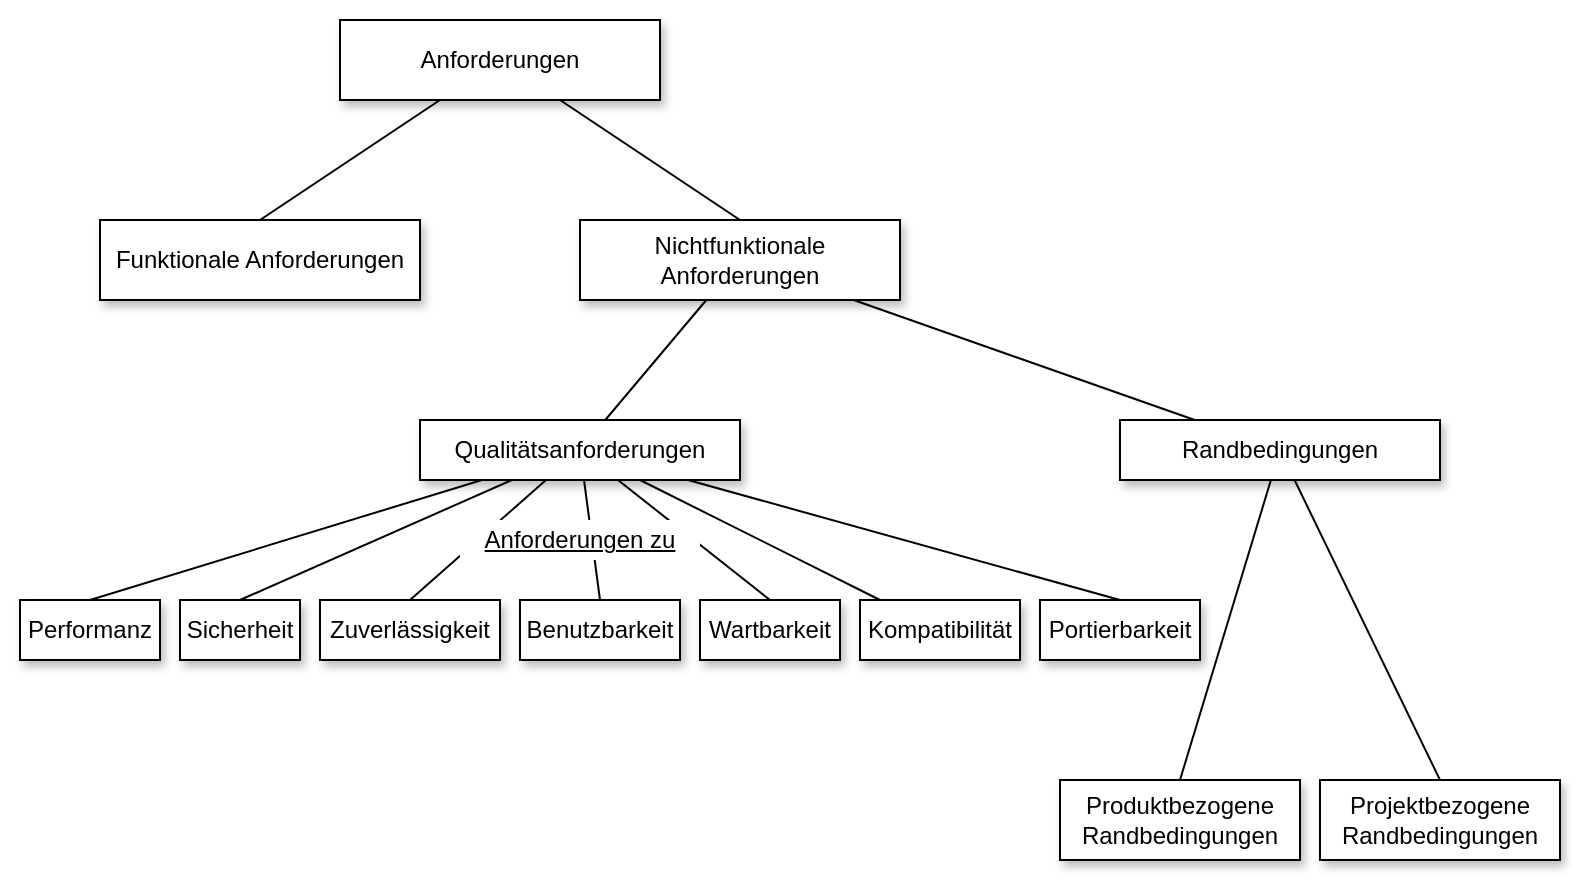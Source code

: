<mxfile version="24.3.0" type="device">
  <diagram name="Seite-1" id="nAB1i9_eOI-YU51k6ATl">
    <mxGraphModel dx="997" dy="561" grid="1" gridSize="10" guides="1" tooltips="1" connect="1" arrows="1" fold="1" page="1" pageScale="1" pageWidth="827" pageHeight="1169" math="0" shadow="0">
      <root>
        <mxCell id="0" />
        <mxCell id="1" parent="0" />
        <mxCell id="Q4rcOKiovh70nN0iNu9r-2" value="" style="rounded=0;whiteSpace=wrap;html=1;strokeColor=none;" vertex="1" parent="1">
          <mxGeometry x="30" y="30" width="790" height="440" as="geometry" />
        </mxCell>
        <mxCell id="c6FZxGQIQtyl0CG7oN6R-2" value="Anforderungen" style="rounded=0;whiteSpace=wrap;html=1;shadow=1;" parent="1" vertex="1">
          <mxGeometry x="200" y="40" width="160" height="40" as="geometry" />
        </mxCell>
        <mxCell id="c6FZxGQIQtyl0CG7oN6R-13" value="" style="rounded=0;orthogonalLoop=1;jettySize=auto;html=1;endArrow=none;endFill=0;" parent="1" source="c6FZxGQIQtyl0CG7oN6R-4" target="c6FZxGQIQtyl0CG7oN6R-12" edge="1">
          <mxGeometry relative="1" as="geometry" />
        </mxCell>
        <mxCell id="c6FZxGQIQtyl0CG7oN6R-3" value="Funktionale Anforderungen" style="rounded=0;whiteSpace=wrap;html=1;shadow=1;" parent="1" vertex="1">
          <mxGeometry x="80" y="140" width="160" height="40" as="geometry" />
        </mxCell>
        <mxCell id="c6FZxGQIQtyl0CG7oN6R-4" value="Nichtfunktionale Anforderungen" style="rounded=0;whiteSpace=wrap;html=1;shadow=1;" parent="1" vertex="1">
          <mxGeometry x="320" y="140" width="160" height="40" as="geometry" />
        </mxCell>
        <mxCell id="c6FZxGQIQtyl0CG7oN6R-6" value="Randbedingungen" style="rounded=0;whiteSpace=wrap;html=1;shadow=1;" parent="1" vertex="1">
          <mxGeometry x="590" y="240" width="160" height="30" as="geometry" />
        </mxCell>
        <mxCell id="c6FZxGQIQtyl0CG7oN6R-7" value="" style="endArrow=none;html=1;rounded=0;" parent="1" source="c6FZxGQIQtyl0CG7oN6R-6" target="c6FZxGQIQtyl0CG7oN6R-4" edge="1">
          <mxGeometry width="50" height="50" relative="1" as="geometry">
            <mxPoint x="390" y="410" as="sourcePoint" />
            <mxPoint x="440" y="360" as="targetPoint" />
          </mxGeometry>
        </mxCell>
        <mxCell id="c6FZxGQIQtyl0CG7oN6R-9" value="" style="endArrow=none;html=1;rounded=0;exitX=0.5;exitY=0;exitDx=0;exitDy=0;" parent="1" source="c6FZxGQIQtyl0CG7oN6R-3" target="c6FZxGQIQtyl0CG7oN6R-2" edge="1">
          <mxGeometry width="50" height="50" relative="1" as="geometry">
            <mxPoint x="390" y="410" as="sourcePoint" />
            <mxPoint x="440" y="360" as="targetPoint" />
          </mxGeometry>
        </mxCell>
        <mxCell id="c6FZxGQIQtyl0CG7oN6R-11" value="" style="endArrow=none;html=1;rounded=0;exitX=0.5;exitY=0;exitDx=0;exitDy=0;" parent="1" source="c6FZxGQIQtyl0CG7oN6R-4" target="c6FZxGQIQtyl0CG7oN6R-2" edge="1">
          <mxGeometry width="50" height="50" relative="1" as="geometry">
            <mxPoint x="390" y="410" as="sourcePoint" />
            <mxPoint x="440" y="360" as="targetPoint" />
          </mxGeometry>
        </mxCell>
        <mxCell id="c6FZxGQIQtyl0CG7oN6R-12" value="Qualitätsanforderungen" style="whiteSpace=wrap;html=1;rounded=0;shadow=1;" parent="1" vertex="1">
          <mxGeometry x="240" y="240" width="160" height="30" as="geometry" />
        </mxCell>
        <mxCell id="c6FZxGQIQtyl0CG7oN6R-14" value="Performanz" style="whiteSpace=wrap;html=1;rounded=0;shadow=1;" parent="1" vertex="1">
          <mxGeometry x="40" y="330" width="70" height="30" as="geometry" />
        </mxCell>
        <mxCell id="c6FZxGQIQtyl0CG7oN6R-15" value="Sicherheit" style="whiteSpace=wrap;html=1;rounded=0;shadow=1;" parent="1" vertex="1">
          <mxGeometry x="120" y="330" width="60" height="30" as="geometry" />
        </mxCell>
        <mxCell id="c6FZxGQIQtyl0CG7oN6R-16" value="Zuverlässigkeit" style="whiteSpace=wrap;html=1;rounded=0;shadow=1;" parent="1" vertex="1">
          <mxGeometry x="190" y="330" width="90" height="30" as="geometry" />
        </mxCell>
        <mxCell id="c6FZxGQIQtyl0CG7oN6R-17" value="Benutzbarkeit" style="whiteSpace=wrap;html=1;rounded=0;shadow=1;" parent="1" vertex="1">
          <mxGeometry x="290" y="330" width="80" height="30" as="geometry" />
        </mxCell>
        <mxCell id="c6FZxGQIQtyl0CG7oN6R-18" value="Wartbarkeit" style="whiteSpace=wrap;html=1;rounded=0;shadow=1;" parent="1" vertex="1">
          <mxGeometry x="380" y="330" width="70" height="30" as="geometry" />
        </mxCell>
        <mxCell id="c6FZxGQIQtyl0CG7oN6R-19" value="Portierbarkeit" style="whiteSpace=wrap;html=1;rounded=0;shadow=1;" parent="1" vertex="1">
          <mxGeometry x="550" y="330" width="80" height="30" as="geometry" />
        </mxCell>
        <mxCell id="c6FZxGQIQtyl0CG7oN6R-21" value="" style="endArrow=none;html=1;rounded=0;exitX=0.5;exitY=0;exitDx=0;exitDy=0;" parent="1" source="c6FZxGQIQtyl0CG7oN6R-14" target="c6FZxGQIQtyl0CG7oN6R-12" edge="1">
          <mxGeometry width="50" height="50" relative="1" as="geometry">
            <mxPoint x="420" y="270" as="sourcePoint" />
            <mxPoint x="470" y="220" as="targetPoint" />
          </mxGeometry>
        </mxCell>
        <mxCell id="c6FZxGQIQtyl0CG7oN6R-23" value="" style="endArrow=none;html=1;rounded=0;exitX=0.5;exitY=0;exitDx=0;exitDy=0;" parent="1" source="c6FZxGQIQtyl0CG7oN6R-15" target="c6FZxGQIQtyl0CG7oN6R-12" edge="1">
          <mxGeometry width="50" height="50" relative="1" as="geometry">
            <mxPoint x="420" y="270" as="sourcePoint" />
            <mxPoint x="470" y="220" as="targetPoint" />
          </mxGeometry>
        </mxCell>
        <mxCell id="c6FZxGQIQtyl0CG7oN6R-24" value="" style="endArrow=none;html=1;rounded=0;exitX=0.5;exitY=0;exitDx=0;exitDy=0;" parent="1" source="c6FZxGQIQtyl0CG7oN6R-16" target="c6FZxGQIQtyl0CG7oN6R-12" edge="1">
          <mxGeometry width="50" height="50" relative="1" as="geometry">
            <mxPoint x="420" y="270" as="sourcePoint" />
            <mxPoint x="470" y="220" as="targetPoint" />
          </mxGeometry>
        </mxCell>
        <mxCell id="c6FZxGQIQtyl0CG7oN6R-25" value="" style="endArrow=none;html=1;rounded=0;exitX=0.5;exitY=0;exitDx=0;exitDy=0;" parent="1" source="c6FZxGQIQtyl0CG7oN6R-17" target="c6FZxGQIQtyl0CG7oN6R-12" edge="1">
          <mxGeometry width="50" height="50" relative="1" as="geometry">
            <mxPoint x="420" y="270" as="sourcePoint" />
            <mxPoint x="470" y="220" as="targetPoint" />
          </mxGeometry>
        </mxCell>
        <mxCell id="c6FZxGQIQtyl0CG7oN6R-26" value="" style="endArrow=none;html=1;rounded=0;entryX=0.5;entryY=0;entryDx=0;entryDy=0;" parent="1" source="c6FZxGQIQtyl0CG7oN6R-12" target="c6FZxGQIQtyl0CG7oN6R-18" edge="1">
          <mxGeometry width="50" height="50" relative="1" as="geometry">
            <mxPoint x="420" y="270" as="sourcePoint" />
            <mxPoint x="470" y="220" as="targetPoint" />
          </mxGeometry>
        </mxCell>
        <mxCell id="c6FZxGQIQtyl0CG7oN6R-27" value="" style="endArrow=none;html=1;rounded=0;entryX=0.5;entryY=0;entryDx=0;entryDy=0;" parent="1" source="c6FZxGQIQtyl0CG7oN6R-12" target="c6FZxGQIQtyl0CG7oN6R-19" edge="1">
          <mxGeometry width="50" height="50" relative="1" as="geometry">
            <mxPoint x="420" y="270" as="sourcePoint" />
            <mxPoint x="470" y="220" as="targetPoint" />
          </mxGeometry>
        </mxCell>
        <mxCell id="c6FZxGQIQtyl0CG7oN6R-28" value="Projektbezogene Randbedingungen" style="rounded=0;whiteSpace=wrap;html=1;shadow=1;" parent="1" vertex="1">
          <mxGeometry x="690" y="420" width="120" height="40" as="geometry" />
        </mxCell>
        <mxCell id="c6FZxGQIQtyl0CG7oN6R-29" value="Produktbezogene Randbedingungen" style="rounded=0;whiteSpace=wrap;html=1;shadow=1;" parent="1" vertex="1">
          <mxGeometry x="560" y="420" width="120" height="40" as="geometry" />
        </mxCell>
        <mxCell id="c6FZxGQIQtyl0CG7oN6R-30" value="" style="endArrow=none;html=1;rounded=0;exitX=0.5;exitY=0;exitDx=0;exitDy=0;" parent="1" source="c6FZxGQIQtyl0CG7oN6R-29" target="c6FZxGQIQtyl0CG7oN6R-6" edge="1">
          <mxGeometry width="50" height="50" relative="1" as="geometry">
            <mxPoint x="420" y="310" as="sourcePoint" />
            <mxPoint x="470" y="260" as="targetPoint" />
          </mxGeometry>
        </mxCell>
        <mxCell id="c6FZxGQIQtyl0CG7oN6R-31" value="" style="endArrow=none;html=1;rounded=0;exitX=0.5;exitY=0;exitDx=0;exitDy=0;" parent="1" source="c6FZxGQIQtyl0CG7oN6R-28" target="c6FZxGQIQtyl0CG7oN6R-6" edge="1">
          <mxGeometry width="50" height="50" relative="1" as="geometry">
            <mxPoint x="420" y="310" as="sourcePoint" />
            <mxPoint x="470" y="260" as="targetPoint" />
          </mxGeometry>
        </mxCell>
        <mxCell id="c6FZxGQIQtyl0CG7oN6R-34" value="&lt;u&gt;Anforderungen zu&lt;/u&gt;" style="rounded=0;whiteSpace=wrap;html=1;strokeColor=none;" parent="1" vertex="1">
          <mxGeometry x="260" y="290" width="120" height="20" as="geometry" />
        </mxCell>
        <mxCell id="D6MgGN0bMYFrQs6ahMyv-1" value="Kompatibilität" style="whiteSpace=wrap;html=1;rounded=0;shadow=1;" parent="1" vertex="1">
          <mxGeometry x="460" y="330" width="80" height="30" as="geometry" />
        </mxCell>
        <mxCell id="D6MgGN0bMYFrQs6ahMyv-3" value="" style="endArrow=none;html=1;rounded=0;" parent="1" source="c6FZxGQIQtyl0CG7oN6R-12" target="D6MgGN0bMYFrQs6ahMyv-1" edge="1">
          <mxGeometry width="50" height="50" relative="1" as="geometry">
            <mxPoint x="384" y="280" as="sourcePoint" />
            <mxPoint x="600" y="340" as="targetPoint" />
          </mxGeometry>
        </mxCell>
      </root>
    </mxGraphModel>
  </diagram>
</mxfile>
